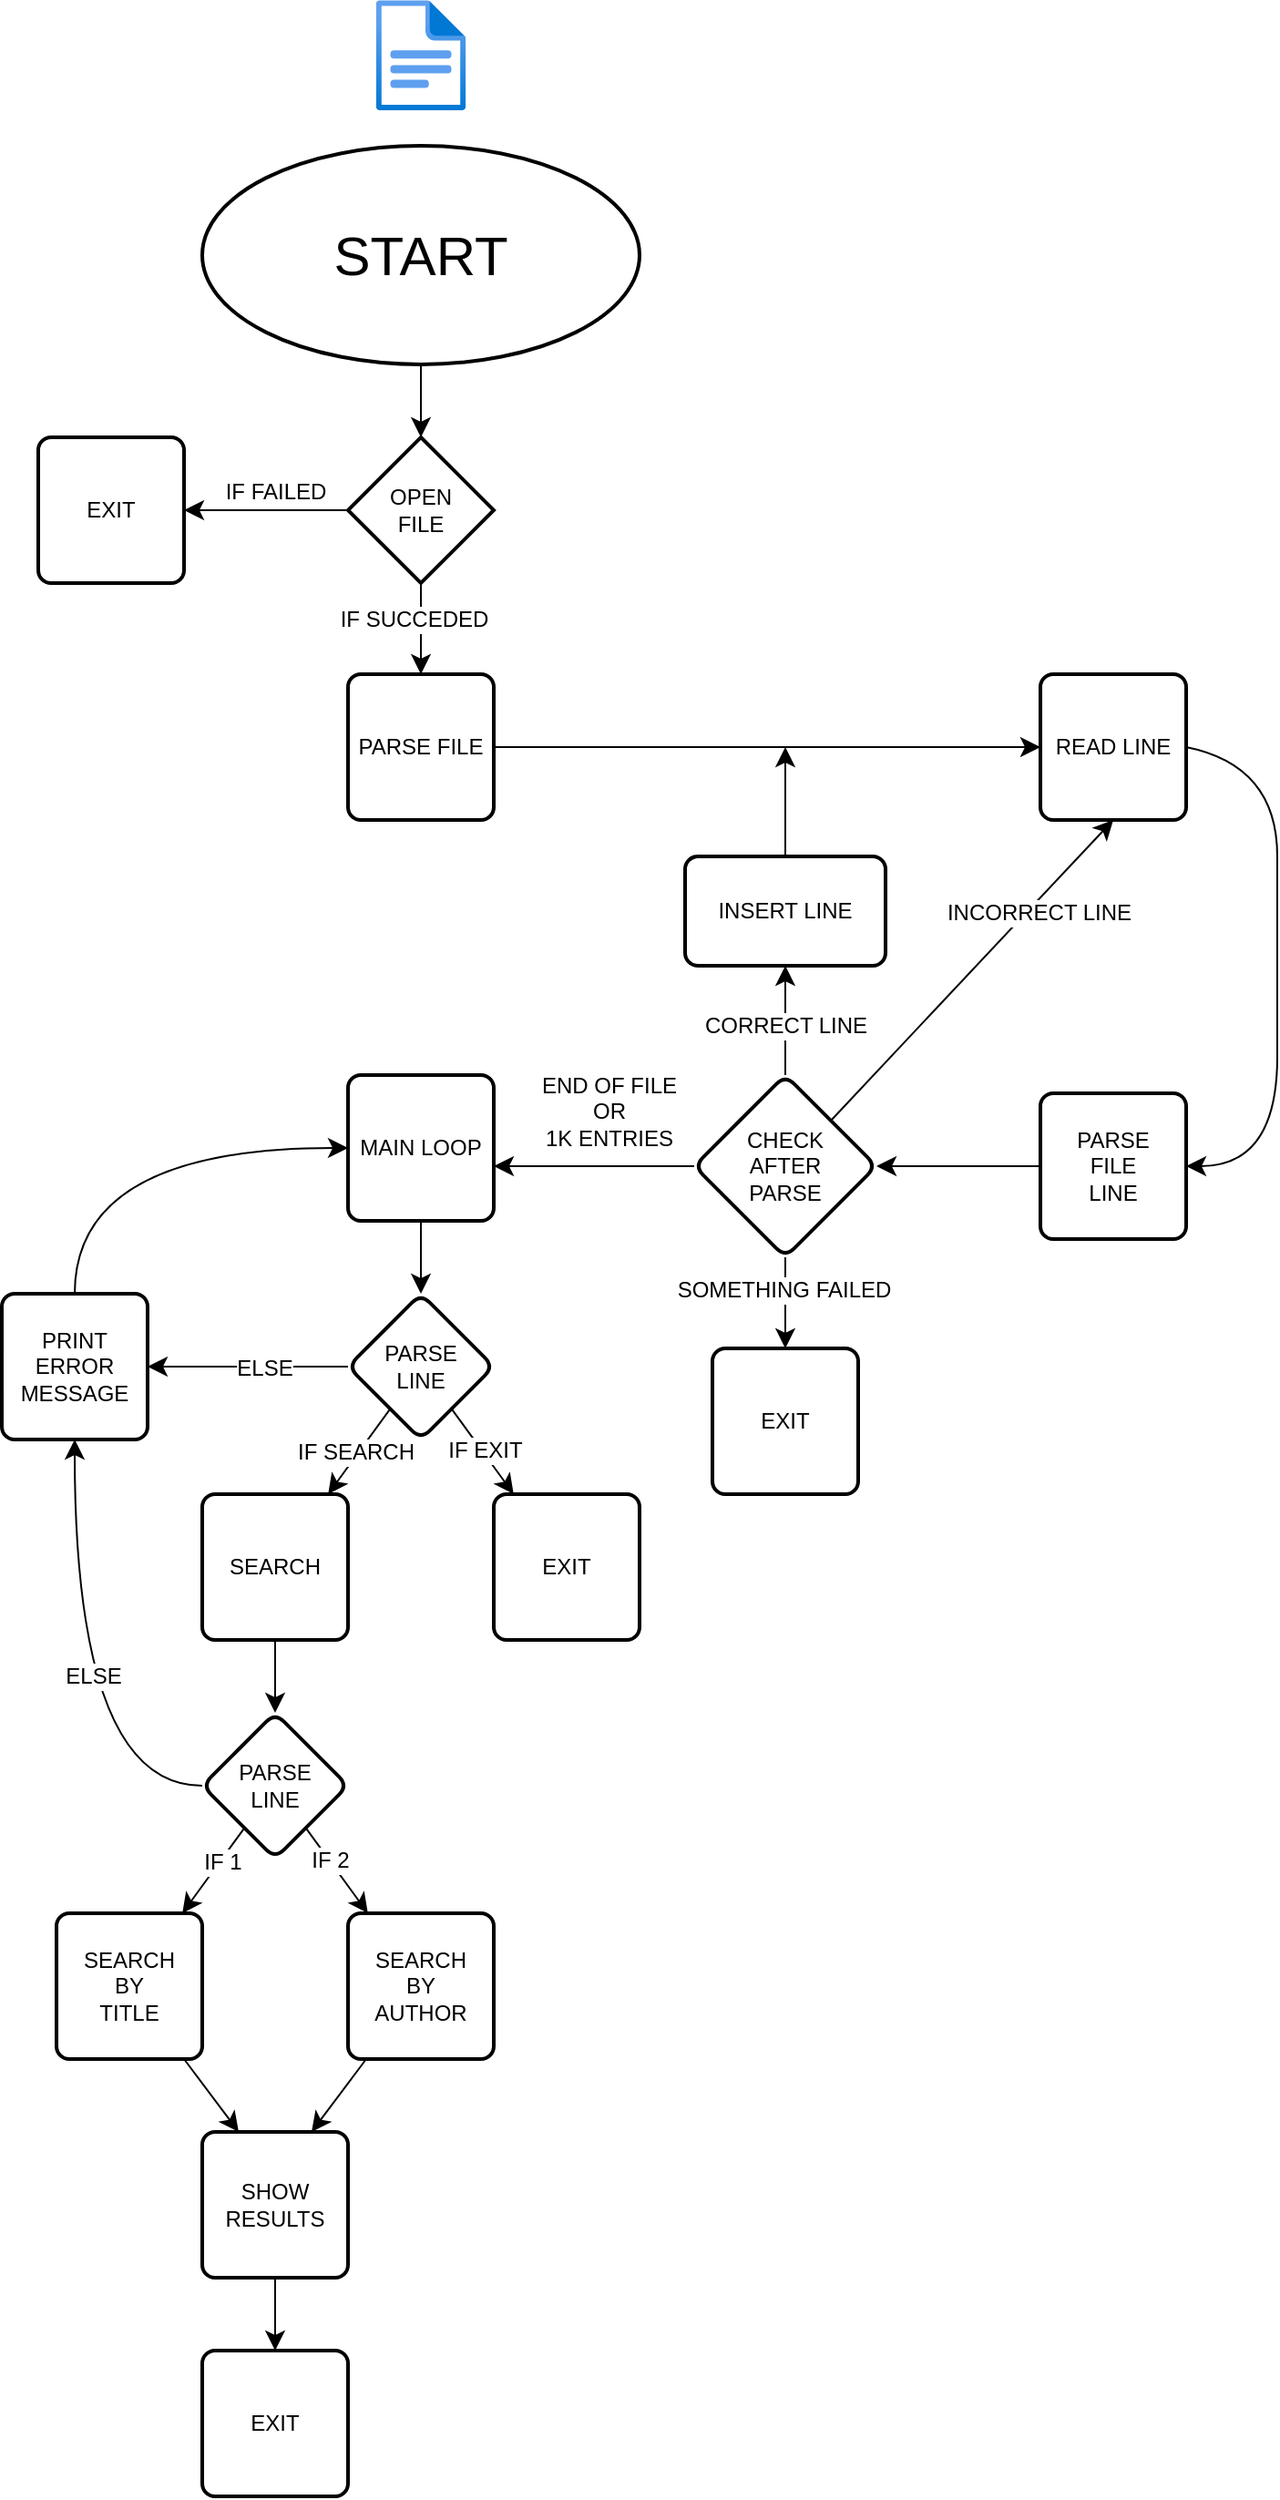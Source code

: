 <mxfile version="27.1.6">
  <diagram name="Pagina-1" id="7kJ7VqnsUauXylrrgYgd">
    <mxGraphModel dx="1172" dy="1327" grid="1" gridSize="10" guides="1" tooltips="1" connect="1" arrows="1" fold="1" page="0" pageScale="1" pageWidth="827" pageHeight="1169" math="0" shadow="0">
      <root>
        <mxCell id="0" />
        <mxCell id="1" parent="0" />
        <mxCell id="9gbkYIBSttLyAdSKuYzu-85" value="" style="edgeStyle=none;curved=1;rounded=0;orthogonalLoop=1;jettySize=auto;html=1;fontSize=12;startSize=8;endSize=8;" edge="1" parent="1" source="9gbkYIBSttLyAdSKuYzu-3" target="9gbkYIBSttLyAdSKuYzu-84">
          <mxGeometry relative="1" as="geometry" />
        </mxCell>
        <mxCell id="9gbkYIBSttLyAdSKuYzu-3" value="&lt;font style=&quot;font-size: 30px;&quot;&gt;START&lt;/font&gt;" style="strokeWidth=2;html=1;shape=mxgraph.flowchart.start_1;whiteSpace=wrap;" vertex="1" parent="1">
          <mxGeometry x="-200" y="-320" width="240" height="120" as="geometry" />
        </mxCell>
        <mxCell id="9gbkYIBSttLyAdSKuYzu-5" value="" style="image;aspect=fixed;html=1;points=[];align=center;fontSize=12;image=img/lib/azure2/general/File.svg;" vertex="1" parent="1">
          <mxGeometry x="-104.64" y="-400" width="49.28" height="60.72" as="geometry" />
        </mxCell>
        <mxCell id="9gbkYIBSttLyAdSKuYzu-14" value="" style="edgeStyle=none;curved=1;rounded=0;orthogonalLoop=1;jettySize=auto;html=1;fontSize=12;startSize=8;endSize=8;exitX=1;exitY=0.5;exitDx=0;exitDy=0;" edge="1" parent="1" source="9gbkYIBSttLyAdSKuYzu-8" target="9gbkYIBSttLyAdSKuYzu-13">
          <mxGeometry relative="1" as="geometry">
            <mxPoint x="10" y="20" as="sourcePoint" />
          </mxGeometry>
        </mxCell>
        <mxCell id="9gbkYIBSttLyAdSKuYzu-8" value="PARSE FILE" style="rounded=1;whiteSpace=wrap;html=1;absoluteArcSize=1;arcSize=14;strokeWidth=2;" vertex="1" parent="1">
          <mxGeometry x="-120" y="-30" width="80" height="80" as="geometry" />
        </mxCell>
        <mxCell id="9gbkYIBSttLyAdSKuYzu-17" style="edgeStyle=none;curved=1;rounded=0;orthogonalLoop=1;jettySize=auto;html=1;exitX=1;exitY=0.5;exitDx=0;exitDy=0;fontSize=12;startSize=8;endSize=8;entryX=1;entryY=0.5;entryDx=0;entryDy=0;" edge="1" parent="1" source="9gbkYIBSttLyAdSKuYzu-13" target="9gbkYIBSttLyAdSKuYzu-21">
          <mxGeometry relative="1" as="geometry">
            <mxPoint x="400" y="20.059" as="targetPoint" />
            <Array as="points">
              <mxPoint x="390" y="20" />
              <mxPoint x="390" y="120" />
              <mxPoint x="390" y="240" />
            </Array>
          </mxGeometry>
        </mxCell>
        <mxCell id="9gbkYIBSttLyAdSKuYzu-13" value="READ LINE" style="whiteSpace=wrap;html=1;rounded=1;absoluteArcSize=1;arcSize=14;strokeWidth=2;" vertex="1" parent="1">
          <mxGeometry x="260" y="-30" width="80" height="80" as="geometry" />
        </mxCell>
        <mxCell id="9gbkYIBSttLyAdSKuYzu-26" value="" style="edgeStyle=none;curved=1;rounded=0;orthogonalLoop=1;jettySize=auto;html=1;fontSize=12;startSize=8;endSize=8;entryX=1;entryY=0.5;entryDx=0;entryDy=0;" edge="1" parent="1" source="9gbkYIBSttLyAdSKuYzu-21" target="9gbkYIBSttLyAdSKuYzu-25">
          <mxGeometry relative="1" as="geometry">
            <mxPoint x="190.0" y="240" as="targetPoint" />
          </mxGeometry>
        </mxCell>
        <mxCell id="9gbkYIBSttLyAdSKuYzu-21" value="PARSE&lt;div&gt;FILE&lt;/div&gt;&lt;div&gt;LINE&lt;/div&gt;" style="whiteSpace=wrap;html=1;rounded=1;absoluteArcSize=1;arcSize=14;strokeWidth=2;" vertex="1" parent="1">
          <mxGeometry x="260" y="200" width="80" height="80" as="geometry" />
        </mxCell>
        <mxCell id="9gbkYIBSttLyAdSKuYzu-27" style="edgeStyle=none;curved=1;rounded=0;orthogonalLoop=1;jettySize=auto;html=1;fontSize=12;startSize=8;endSize=8;entryX=0.5;entryY=1;entryDx=0;entryDy=0;" edge="1" parent="1" source="9gbkYIBSttLyAdSKuYzu-25" target="9gbkYIBSttLyAdSKuYzu-31">
          <mxGeometry relative="1" as="geometry">
            <mxPoint x="120" y="140" as="targetPoint" />
          </mxGeometry>
        </mxCell>
        <mxCell id="9gbkYIBSttLyAdSKuYzu-34" value="CORRECT LINE" style="edgeLabel;html=1;align=center;verticalAlign=middle;resizable=0;points=[];fontSize=12;" vertex="1" connectable="0" parent="9gbkYIBSttLyAdSKuYzu-27">
          <mxGeometry x="-0.132" relative="1" as="geometry">
            <mxPoint y="-1" as="offset" />
          </mxGeometry>
        </mxCell>
        <mxCell id="9gbkYIBSttLyAdSKuYzu-28" style="edgeStyle=none;curved=1;rounded=0;orthogonalLoop=1;jettySize=auto;html=1;fontSize=12;startSize=8;endSize=8;" edge="1" parent="1" source="9gbkYIBSttLyAdSKuYzu-25">
          <mxGeometry relative="1" as="geometry">
            <mxPoint x="-40" y="240" as="targetPoint" />
          </mxGeometry>
        </mxCell>
        <mxCell id="9gbkYIBSttLyAdSKuYzu-37" value="END OF FILE&lt;div&gt;OR&lt;/div&gt;&lt;div&gt;1K ENTRIES&lt;/div&gt;" style="edgeLabel;html=1;align=center;verticalAlign=middle;resizable=0;points=[];fontSize=12;" vertex="1" connectable="0" parent="9gbkYIBSttLyAdSKuYzu-28">
          <mxGeometry x="-0.169" y="2" relative="1" as="geometry">
            <mxPoint x="-2" y="-32" as="offset" />
          </mxGeometry>
        </mxCell>
        <mxCell id="9gbkYIBSttLyAdSKuYzu-30" value="" style="edgeStyle=none;curved=1;rounded=0;orthogonalLoop=1;jettySize=auto;html=1;fontSize=12;startSize=8;endSize=8;" edge="1" parent="1" source="9gbkYIBSttLyAdSKuYzu-25" target="9gbkYIBSttLyAdSKuYzu-29">
          <mxGeometry relative="1" as="geometry" />
        </mxCell>
        <mxCell id="9gbkYIBSttLyAdSKuYzu-33" value="SOMETHING FAILED" style="edgeLabel;html=1;align=center;verticalAlign=middle;resizable=0;points=[];fontSize=12;" vertex="1" connectable="0" parent="9gbkYIBSttLyAdSKuYzu-30">
          <mxGeometry x="-0.292" y="-1" relative="1" as="geometry">
            <mxPoint as="offset" />
          </mxGeometry>
        </mxCell>
        <mxCell id="9gbkYIBSttLyAdSKuYzu-35" style="edgeStyle=none;curved=1;rounded=0;orthogonalLoop=1;jettySize=auto;html=1;exitX=1;exitY=0;exitDx=0;exitDy=0;fontSize=12;startSize=8;endSize=8;entryX=0.5;entryY=1;entryDx=0;entryDy=0;" edge="1" parent="1" source="9gbkYIBSttLyAdSKuYzu-25" target="9gbkYIBSttLyAdSKuYzu-13">
          <mxGeometry relative="1" as="geometry">
            <mxPoint x="250" y="90" as="targetPoint" />
          </mxGeometry>
        </mxCell>
        <mxCell id="9gbkYIBSttLyAdSKuYzu-36" value="INCORRECT LINE" style="edgeLabel;html=1;align=center;verticalAlign=middle;resizable=0;points=[];fontSize=12;" vertex="1" connectable="0" parent="9gbkYIBSttLyAdSKuYzu-35">
          <mxGeometry x="-0.12" y="-1" relative="1" as="geometry">
            <mxPoint x="45" y="-42" as="offset" />
          </mxGeometry>
        </mxCell>
        <mxCell id="9gbkYIBSttLyAdSKuYzu-25" value="CHECK&lt;div&gt;AFTER&lt;/div&gt;&lt;div&gt;PARSE&lt;/div&gt;" style="rhombus;whiteSpace=wrap;html=1;rounded=1;absoluteArcSize=1;arcSize=14;strokeWidth=2;" vertex="1" parent="1">
          <mxGeometry x="70" y="190" width="100" height="100" as="geometry" />
        </mxCell>
        <mxCell id="9gbkYIBSttLyAdSKuYzu-29" value="EXIT" style="whiteSpace=wrap;html=1;rounded=1;absoluteArcSize=1;arcSize=14;strokeWidth=2;" vertex="1" parent="1">
          <mxGeometry x="80" y="340" width="80" height="80" as="geometry" />
        </mxCell>
        <mxCell id="9gbkYIBSttLyAdSKuYzu-32" style="edgeStyle=none;curved=1;rounded=0;orthogonalLoop=1;jettySize=auto;html=1;fontSize=12;startSize=8;endSize=8;" edge="1" parent="1" source="9gbkYIBSttLyAdSKuYzu-31">
          <mxGeometry relative="1" as="geometry">
            <mxPoint x="120" y="10" as="targetPoint" />
          </mxGeometry>
        </mxCell>
        <mxCell id="9gbkYIBSttLyAdSKuYzu-31" value="INSERT LINE" style="whiteSpace=wrap;html=1;rounded=1;absoluteArcSize=1;arcSize=14;strokeWidth=2;" vertex="1" parent="1">
          <mxGeometry x="65" y="70" width="110" height="60" as="geometry" />
        </mxCell>
        <mxCell id="9gbkYIBSttLyAdSKuYzu-51" value="" style="edgeStyle=none;curved=1;rounded=0;orthogonalLoop=1;jettySize=auto;html=1;fontSize=12;startSize=8;endSize=8;" edge="1" parent="1" source="9gbkYIBSttLyAdSKuYzu-38" target="9gbkYIBSttLyAdSKuYzu-50">
          <mxGeometry relative="1" as="geometry" />
        </mxCell>
        <mxCell id="9gbkYIBSttLyAdSKuYzu-38" value="MAIN LOOP" style="rounded=1;whiteSpace=wrap;html=1;absoluteArcSize=1;arcSize=14;strokeWidth=2;" vertex="1" parent="1">
          <mxGeometry x="-120" y="190" width="80" height="80" as="geometry" />
        </mxCell>
        <mxCell id="9gbkYIBSttLyAdSKuYzu-54" value="" style="edgeStyle=none;curved=1;rounded=0;orthogonalLoop=1;jettySize=auto;html=1;fontSize=12;startSize=8;endSize=8;" edge="1" parent="1" source="9gbkYIBSttLyAdSKuYzu-50" target="9gbkYIBSttLyAdSKuYzu-53">
          <mxGeometry relative="1" as="geometry" />
        </mxCell>
        <mxCell id="9gbkYIBSttLyAdSKuYzu-59" value="IF SEARCH" style="edgeLabel;html=1;align=center;verticalAlign=middle;resizable=0;points=[];fontSize=12;" vertex="1" connectable="0" parent="9gbkYIBSttLyAdSKuYzu-54">
          <mxGeometry x="0.056" y="-2" relative="1" as="geometry">
            <mxPoint as="offset" />
          </mxGeometry>
        </mxCell>
        <mxCell id="9gbkYIBSttLyAdSKuYzu-57" value="" style="edgeStyle=none;curved=1;rounded=0;orthogonalLoop=1;jettySize=auto;html=1;fontSize=12;startSize=8;endSize=8;" edge="1" parent="1" source="9gbkYIBSttLyAdSKuYzu-50" target="9gbkYIBSttLyAdSKuYzu-56">
          <mxGeometry relative="1" as="geometry" />
        </mxCell>
        <mxCell id="9gbkYIBSttLyAdSKuYzu-58" value="IF EXIT" style="edgeLabel;html=1;align=center;verticalAlign=middle;resizable=0;points=[];fontSize=12;" vertex="1" connectable="0" parent="9gbkYIBSttLyAdSKuYzu-57">
          <mxGeometry x="-0.01" y="2" relative="1" as="geometry">
            <mxPoint y="1" as="offset" />
          </mxGeometry>
        </mxCell>
        <mxCell id="9gbkYIBSttLyAdSKuYzu-72" value="" style="edgeStyle=none;curved=1;rounded=0;orthogonalLoop=1;jettySize=auto;html=1;fontSize=12;startSize=8;endSize=8;" edge="1" parent="1" source="9gbkYIBSttLyAdSKuYzu-50" target="9gbkYIBSttLyAdSKuYzu-71">
          <mxGeometry relative="1" as="geometry" />
        </mxCell>
        <mxCell id="9gbkYIBSttLyAdSKuYzu-75" value="ELSE" style="edgeLabel;html=1;align=center;verticalAlign=middle;resizable=0;points=[];fontSize=12;" vertex="1" connectable="0" parent="9gbkYIBSttLyAdSKuYzu-72">
          <mxGeometry x="-0.162" y="1" relative="1" as="geometry">
            <mxPoint as="offset" />
          </mxGeometry>
        </mxCell>
        <mxCell id="9gbkYIBSttLyAdSKuYzu-50" value="PARSE&lt;div&gt;LINE&lt;/div&gt;" style="rhombus;whiteSpace=wrap;html=1;rounded=1;absoluteArcSize=1;arcSize=14;strokeWidth=2;" vertex="1" parent="1">
          <mxGeometry x="-120" y="310" width="80" height="80" as="geometry" />
        </mxCell>
        <mxCell id="9gbkYIBSttLyAdSKuYzu-63" value="" style="edgeStyle=none;curved=1;rounded=0;orthogonalLoop=1;jettySize=auto;html=1;fontSize=12;startSize=8;endSize=8;" edge="1" parent="1" source="9gbkYIBSttLyAdSKuYzu-53" target="9gbkYIBSttLyAdSKuYzu-62">
          <mxGeometry relative="1" as="geometry" />
        </mxCell>
        <mxCell id="9gbkYIBSttLyAdSKuYzu-53" value="SEARCH" style="whiteSpace=wrap;html=1;rounded=1;absoluteArcSize=1;arcSize=14;strokeWidth=2;" vertex="1" parent="1">
          <mxGeometry x="-200" y="420" width="80" height="80" as="geometry" />
        </mxCell>
        <mxCell id="9gbkYIBSttLyAdSKuYzu-56" value="EXIT" style="whiteSpace=wrap;html=1;rounded=1;absoluteArcSize=1;arcSize=14;strokeWidth=2;" vertex="1" parent="1">
          <mxGeometry x="-40" y="420" width="80" height="80" as="geometry" />
        </mxCell>
        <mxCell id="9gbkYIBSttLyAdSKuYzu-66" value="" style="edgeStyle=none;curved=1;rounded=0;orthogonalLoop=1;jettySize=auto;html=1;fontSize=12;startSize=8;endSize=8;" edge="1" parent="1" source="9gbkYIBSttLyAdSKuYzu-62" target="9gbkYIBSttLyAdSKuYzu-65">
          <mxGeometry relative="1" as="geometry" />
        </mxCell>
        <mxCell id="9gbkYIBSttLyAdSKuYzu-69" value="IF 1" style="edgeLabel;html=1;align=center;verticalAlign=middle;resizable=0;points=[];fontSize=12;" vertex="1" connectable="0" parent="9gbkYIBSttLyAdSKuYzu-66">
          <mxGeometry x="-0.224" y="1" relative="1" as="geometry">
            <mxPoint as="offset" />
          </mxGeometry>
        </mxCell>
        <mxCell id="9gbkYIBSttLyAdSKuYzu-68" value="" style="edgeStyle=none;curved=1;rounded=0;orthogonalLoop=1;jettySize=auto;html=1;fontSize=12;startSize=8;endSize=8;" edge="1" parent="1" source="9gbkYIBSttLyAdSKuYzu-62" target="9gbkYIBSttLyAdSKuYzu-67">
          <mxGeometry relative="1" as="geometry" />
        </mxCell>
        <mxCell id="9gbkYIBSttLyAdSKuYzu-70" value="IF 2" style="edgeLabel;html=1;align=center;verticalAlign=middle;resizable=0;points=[];fontSize=12;" vertex="1" connectable="0" parent="9gbkYIBSttLyAdSKuYzu-68">
          <mxGeometry x="-0.244" relative="1" as="geometry">
            <mxPoint as="offset" />
          </mxGeometry>
        </mxCell>
        <mxCell id="9gbkYIBSttLyAdSKuYzu-74" style="edgeStyle=none;curved=1;rounded=0;orthogonalLoop=1;jettySize=auto;html=1;entryX=0.5;entryY=1;entryDx=0;entryDy=0;fontSize=12;startSize=8;endSize=8;" edge="1" parent="1" source="9gbkYIBSttLyAdSKuYzu-62" target="9gbkYIBSttLyAdSKuYzu-71">
          <mxGeometry relative="1" as="geometry">
            <Array as="points">
              <mxPoint x="-270" y="580" />
            </Array>
          </mxGeometry>
        </mxCell>
        <mxCell id="9gbkYIBSttLyAdSKuYzu-76" value="ELSE" style="edgeLabel;html=1;align=center;verticalAlign=middle;resizable=0;points=[];fontSize=12;" vertex="1" connectable="0" parent="9gbkYIBSttLyAdSKuYzu-74">
          <mxGeometry x="-0.681" y="-21" relative="1" as="geometry">
            <mxPoint x="-19" y="-39" as="offset" />
          </mxGeometry>
        </mxCell>
        <mxCell id="9gbkYIBSttLyAdSKuYzu-62" value="PARSE&lt;div&gt;LINE&lt;/div&gt;" style="rhombus;whiteSpace=wrap;html=1;rounded=1;absoluteArcSize=1;arcSize=14;strokeWidth=2;" vertex="1" parent="1">
          <mxGeometry x="-200" y="540" width="80" height="80" as="geometry" />
        </mxCell>
        <mxCell id="9gbkYIBSttLyAdSKuYzu-79" value="" style="edgeStyle=none;curved=1;rounded=0;orthogonalLoop=1;jettySize=auto;html=1;fontSize=12;startSize=8;endSize=8;entryX=0.25;entryY=0;entryDx=0;entryDy=0;" edge="1" parent="1" source="9gbkYIBSttLyAdSKuYzu-65" target="9gbkYIBSttLyAdSKuYzu-78">
          <mxGeometry relative="1" as="geometry">
            <Array as="points" />
          </mxGeometry>
        </mxCell>
        <mxCell id="9gbkYIBSttLyAdSKuYzu-65" value="SEARCH&lt;div&gt;BY&lt;/div&gt;&lt;div&gt;TITLE&lt;/div&gt;" style="whiteSpace=wrap;html=1;rounded=1;absoluteArcSize=1;arcSize=14;strokeWidth=2;" vertex="1" parent="1">
          <mxGeometry x="-280" y="650" width="80" height="80" as="geometry" />
        </mxCell>
        <mxCell id="9gbkYIBSttLyAdSKuYzu-80" style="edgeStyle=none;curved=1;rounded=0;orthogonalLoop=1;jettySize=auto;html=1;entryX=0.75;entryY=0;entryDx=0;entryDy=0;fontSize=12;startSize=8;endSize=8;" edge="1" parent="1" source="9gbkYIBSttLyAdSKuYzu-67" target="9gbkYIBSttLyAdSKuYzu-78">
          <mxGeometry relative="1" as="geometry" />
        </mxCell>
        <mxCell id="9gbkYIBSttLyAdSKuYzu-67" value="SEARCH&lt;div&gt;BY&lt;/div&gt;&lt;div&gt;AUTHOR&lt;/div&gt;" style="whiteSpace=wrap;html=1;rounded=1;absoluteArcSize=1;arcSize=14;strokeWidth=2;" vertex="1" parent="1">
          <mxGeometry x="-120" y="650" width="80" height="80" as="geometry" />
        </mxCell>
        <mxCell id="9gbkYIBSttLyAdSKuYzu-73" style="edgeStyle=none;curved=1;rounded=0;orthogonalLoop=1;jettySize=auto;html=1;entryX=0;entryY=0.5;entryDx=0;entryDy=0;fontSize=12;startSize=8;endSize=8;" edge="1" parent="1" source="9gbkYIBSttLyAdSKuYzu-71" target="9gbkYIBSttLyAdSKuYzu-38">
          <mxGeometry relative="1" as="geometry">
            <Array as="points">
              <mxPoint x="-270" y="230" />
            </Array>
          </mxGeometry>
        </mxCell>
        <mxCell id="9gbkYIBSttLyAdSKuYzu-71" value="PRINT&lt;div&gt;ERROR&lt;/div&gt;&lt;div&gt;MESSAGE&lt;/div&gt;" style="whiteSpace=wrap;html=1;rounded=1;absoluteArcSize=1;arcSize=14;strokeWidth=2;" vertex="1" parent="1">
          <mxGeometry x="-310" y="310" width="80" height="80" as="geometry" />
        </mxCell>
        <mxCell id="9gbkYIBSttLyAdSKuYzu-82" value="" style="edgeStyle=none;curved=1;rounded=0;orthogonalLoop=1;jettySize=auto;html=1;fontSize=12;startSize=8;endSize=8;" edge="1" parent="1" source="9gbkYIBSttLyAdSKuYzu-78" target="9gbkYIBSttLyAdSKuYzu-81">
          <mxGeometry relative="1" as="geometry" />
        </mxCell>
        <mxCell id="9gbkYIBSttLyAdSKuYzu-78" value="SHOW RESULTS" style="whiteSpace=wrap;html=1;rounded=1;absoluteArcSize=1;arcSize=14;strokeWidth=2;" vertex="1" parent="1">
          <mxGeometry x="-200" y="770" width="80" height="80" as="geometry" />
        </mxCell>
        <mxCell id="9gbkYIBSttLyAdSKuYzu-81" value="EXIT" style="whiteSpace=wrap;html=1;rounded=1;absoluteArcSize=1;arcSize=14;strokeWidth=2;" vertex="1" parent="1">
          <mxGeometry x="-200" y="890" width="80" height="80" as="geometry" />
        </mxCell>
        <mxCell id="9gbkYIBSttLyAdSKuYzu-86" style="edgeStyle=none;curved=1;rounded=0;orthogonalLoop=1;jettySize=auto;html=1;entryX=0.5;entryY=0;entryDx=0;entryDy=0;fontSize=12;startSize=8;endSize=8;" edge="1" parent="1" source="9gbkYIBSttLyAdSKuYzu-84" target="9gbkYIBSttLyAdSKuYzu-8">
          <mxGeometry relative="1" as="geometry" />
        </mxCell>
        <mxCell id="9gbkYIBSttLyAdSKuYzu-92" value="IF SUCCEDED" style="edgeLabel;html=1;align=center;verticalAlign=middle;resizable=0;points=[];fontSize=12;" vertex="1" connectable="0" parent="9gbkYIBSttLyAdSKuYzu-86">
          <mxGeometry x="-0.225" y="-4" relative="1" as="geometry">
            <mxPoint as="offset" />
          </mxGeometry>
        </mxCell>
        <mxCell id="9gbkYIBSttLyAdSKuYzu-89" value="" style="edgeStyle=none;curved=1;rounded=0;orthogonalLoop=1;jettySize=auto;html=1;fontSize=12;startSize=8;endSize=8;entryX=1;entryY=0.5;entryDx=0;entryDy=0;" edge="1" parent="1" source="9gbkYIBSttLyAdSKuYzu-84" target="9gbkYIBSttLyAdSKuYzu-90">
          <mxGeometry relative="1" as="geometry">
            <mxPoint x="-220" y="-120" as="targetPoint" />
          </mxGeometry>
        </mxCell>
        <mxCell id="9gbkYIBSttLyAdSKuYzu-91" value="IF FAILED" style="edgeLabel;html=1;align=center;verticalAlign=middle;resizable=0;points=[];fontSize=12;" vertex="1" connectable="0" parent="9gbkYIBSttLyAdSKuYzu-89">
          <mxGeometry x="0.103" relative="1" as="geometry">
            <mxPoint x="9" y="-10" as="offset" />
          </mxGeometry>
        </mxCell>
        <mxCell id="9gbkYIBSttLyAdSKuYzu-84" value="OPEN&lt;div&gt;FILE&lt;/div&gt;" style="rhombus;whiteSpace=wrap;html=1;strokeWidth=2;" vertex="1" parent="1">
          <mxGeometry x="-120" y="-160" width="80" height="80" as="geometry" />
        </mxCell>
        <mxCell id="9gbkYIBSttLyAdSKuYzu-90" value="EXIT" style="rounded=1;whiteSpace=wrap;html=1;absoluteArcSize=1;arcSize=14;strokeWidth=2;" vertex="1" parent="1">
          <mxGeometry x="-290" y="-160" width="80" height="80" as="geometry" />
        </mxCell>
      </root>
    </mxGraphModel>
  </diagram>
</mxfile>
